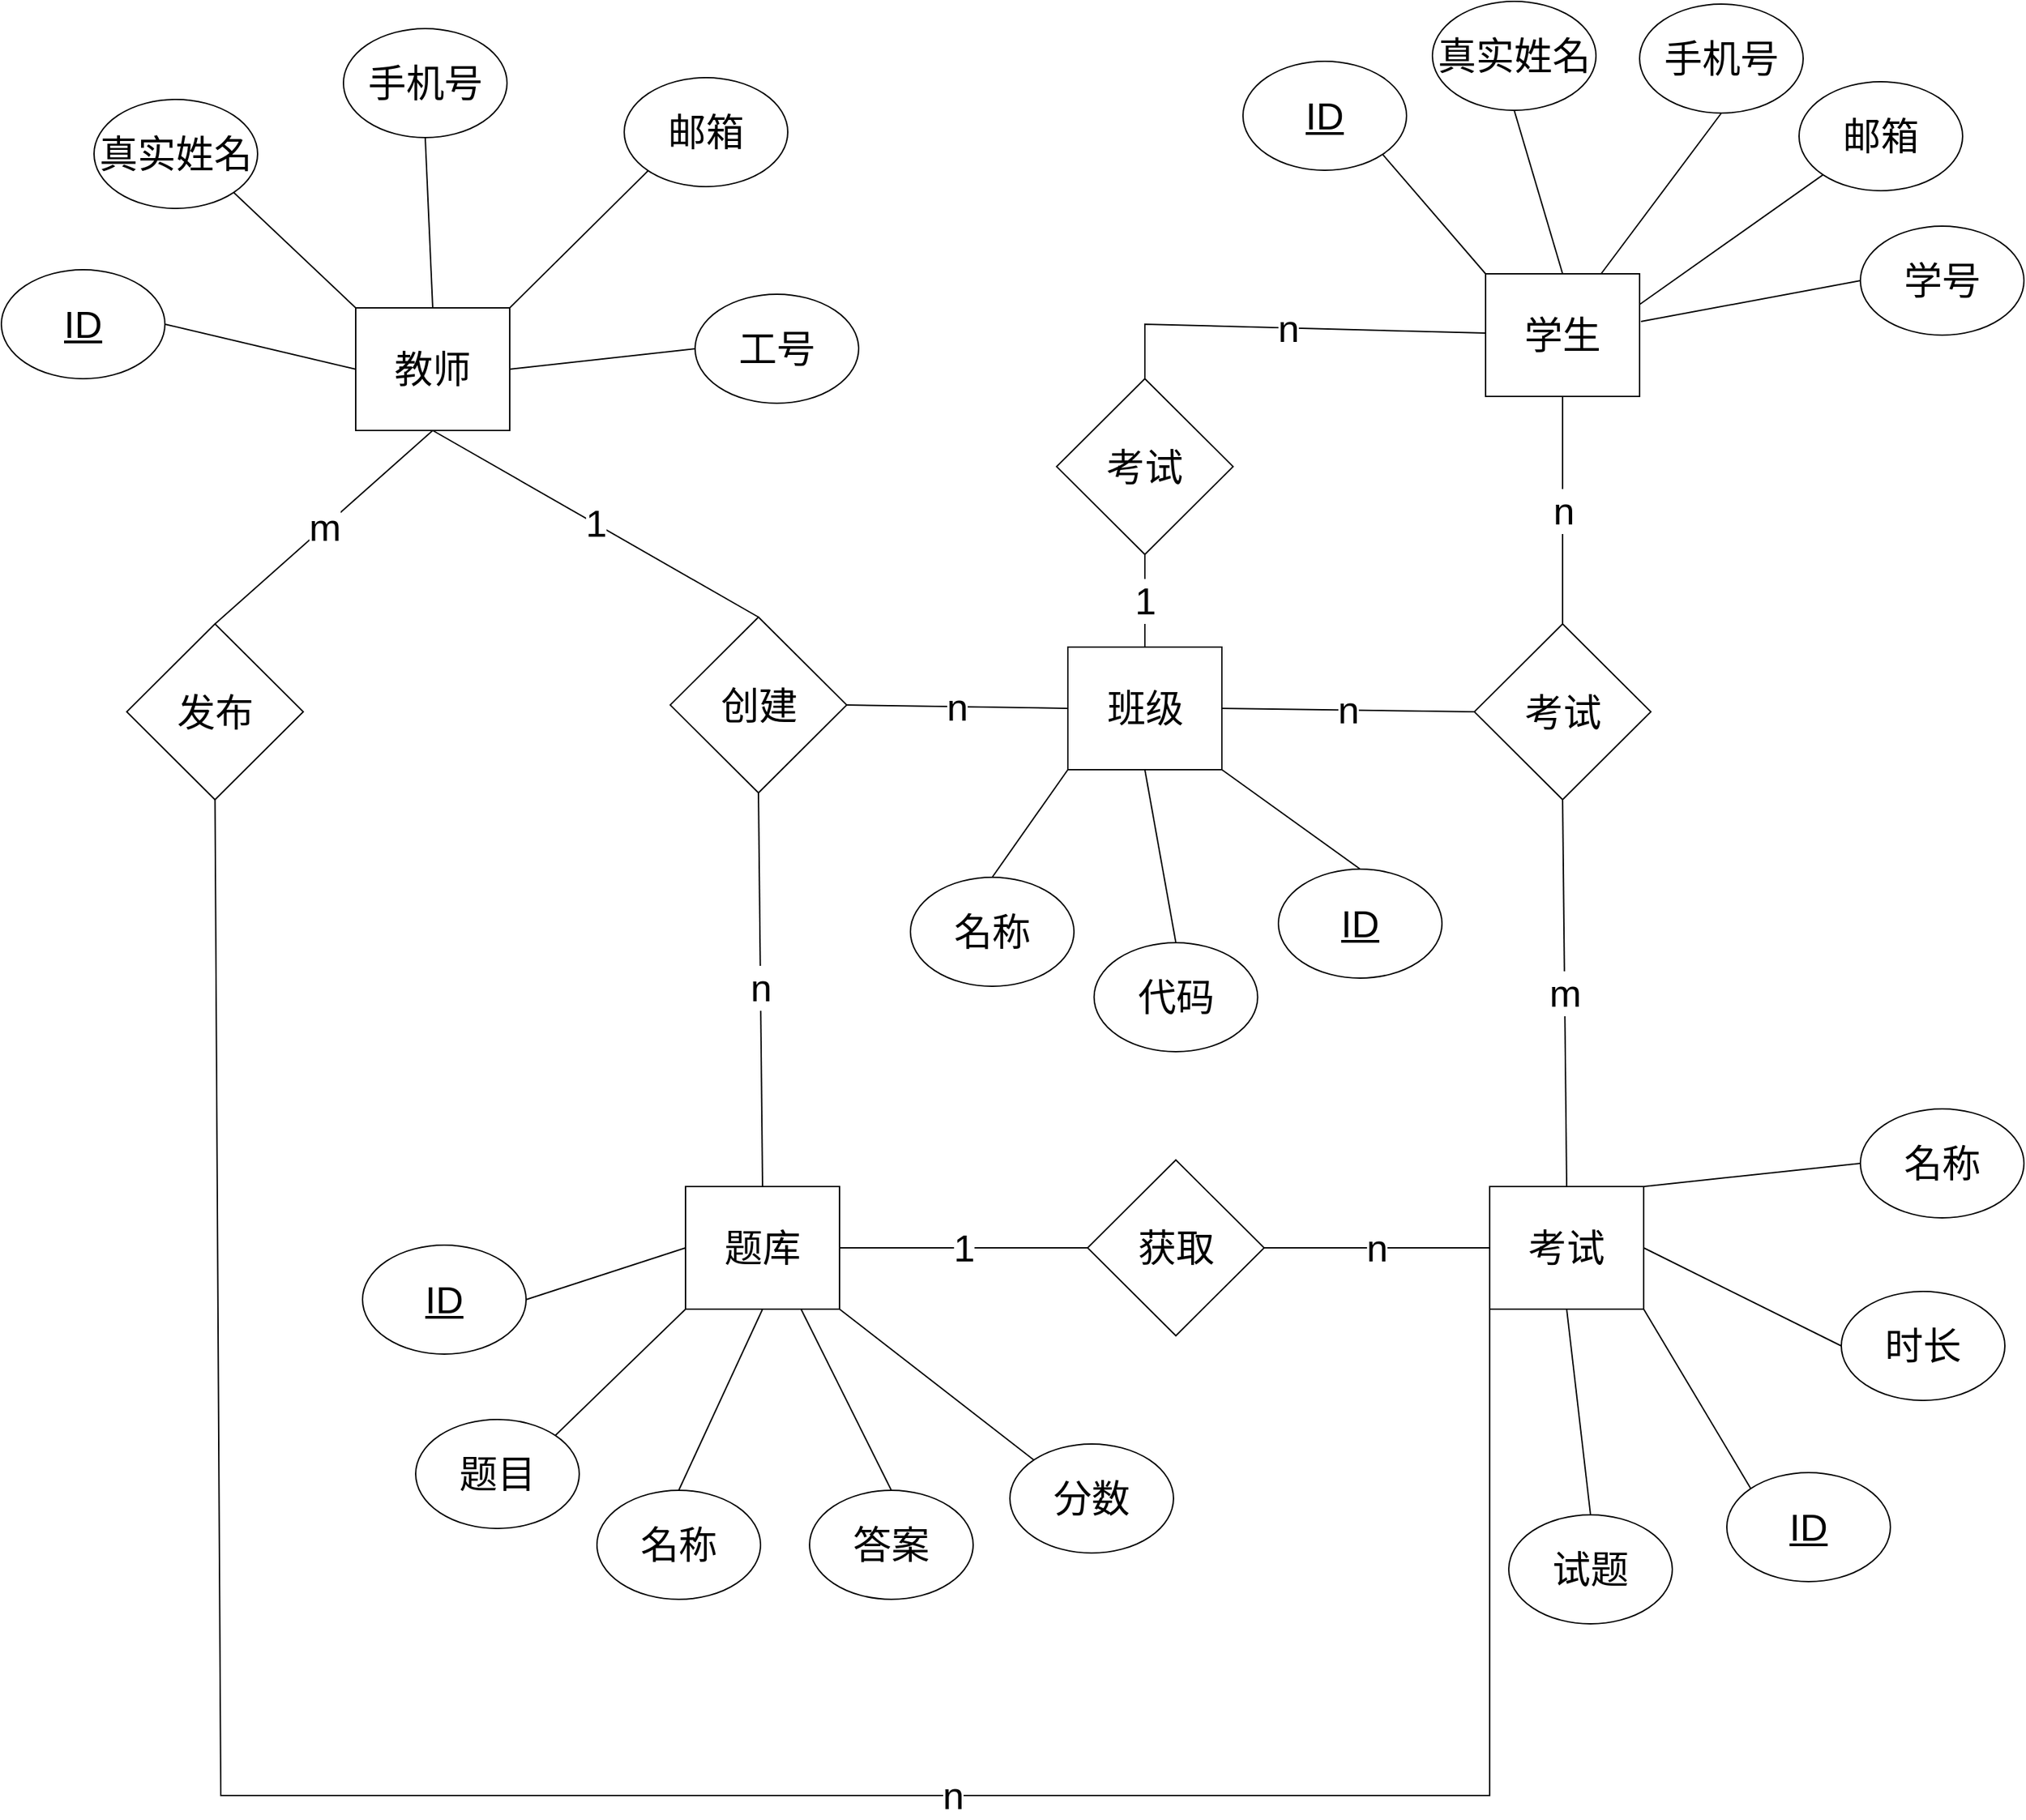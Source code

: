 <mxfile scale="20" border="20">
    <diagram id="CX3G9Xh7dB3GCvSDx5av" name="第 1 页">
        <mxGraphModel dx="2173" dy="1447" grid="0" gridSize="10" guides="1" tooltips="1" connect="1" arrows="1" fold="1" page="0" pageScale="1" pageWidth="1169" pageHeight="827" background="#ffffff" math="0" shadow="0">
            <root>
                <mxCell id="0"/>
                <mxCell id="1" parent="0"/>
                <mxCell id="323" style="edgeStyle=none;html=1;exitX=0.75;exitY=0;exitDx=0;exitDy=0;entryX=0.5;entryY=1;entryDx=0;entryDy=0;strokeColor=#000000;fontSize=28;endArrow=none;endFill=0;" parent="1" source="308" target="315" edge="1">
                    <mxGeometry relative="1" as="geometry"/>
                </mxCell>
                <mxCell id="324" style="edgeStyle=none;html=1;exitX=1;exitY=0.25;exitDx=0;exitDy=0;entryX=0;entryY=1;entryDx=0;entryDy=0;strokeColor=#000000;fontSize=28;endArrow=none;endFill=0;" parent="1" source="308" target="316" edge="1">
                    <mxGeometry relative="1" as="geometry"/>
                </mxCell>
                <mxCell id="325" style="edgeStyle=none;html=1;entryX=0;entryY=0.5;entryDx=0;entryDy=0;strokeColor=#000000;fontSize=28;endArrow=none;endFill=0;" parent="1" target="318" edge="1">
                    <mxGeometry relative="1" as="geometry">
                        <mxPoint x="977" y="-126" as="sourcePoint"/>
                    </mxGeometry>
                </mxCell>
                <mxCell id="362" value="n" style="edgeStyle=none;html=1;exitX=0.5;exitY=1;exitDx=0;exitDy=0;entryX=0.5;entryY=0;entryDx=0;entryDy=0;strokeColor=#000000;fontSize=28;endArrow=none;endFill=0;fontColor=#000000;labelBackgroundColor=#FFFFFF;" parent="1" source="308" target="360" edge="1">
                    <mxGeometry relative="1" as="geometry"/>
                </mxCell>
                <mxCell id="408" style="edgeStyle=none;html=1;exitX=0.5;exitY=0;exitDx=0;exitDy=0;entryX=0.5;entryY=1;entryDx=0;entryDy=0;strokeColor=#000000;fontSize=28;endArrow=none;endFill=0;" parent="1" source="308" target="313" edge="1">
                    <mxGeometry relative="1" as="geometry"/>
                </mxCell>
                <mxCell id="409" style="edgeStyle=none;html=1;exitX=0;exitY=0;exitDx=0;exitDy=0;entryX=1;entryY=1;entryDx=0;entryDy=0;strokeColor=#000000;fontSize=28;endArrow=none;endFill=0;" parent="1" source="308" target="312" edge="1">
                    <mxGeometry relative="1" as="geometry"/>
                </mxCell>
                <mxCell id="308" value="学生" style="rounded=0;whiteSpace=wrap;html=1;fontSize=28;fillColor=#FFFFFF;strokeColor=#000000;fontColor=#000000;" parent="1" vertex="1">
                    <mxGeometry x="863" y="-161" width="113" height="90" as="geometry"/>
                </mxCell>
                <mxCell id="312" value="&lt;u&gt;ID&lt;/u&gt;" style="ellipse;whiteSpace=wrap;html=1;fontSize=28;fillColor=#FFFFFF;strokeColor=#000000;fontColor=#000000;" parent="1" vertex="1">
                    <mxGeometry x="685" y="-317" width="120" height="80" as="geometry"/>
                </mxCell>
                <mxCell id="313" value="真实姓名" style="ellipse;whiteSpace=wrap;html=1;fontSize=28;fillColor=#FFFFFF;strokeColor=#000000;fontColor=#000000;" parent="1" vertex="1">
                    <mxGeometry x="824" y="-361" width="120" height="80" as="geometry"/>
                </mxCell>
                <mxCell id="315" value="手机号" style="ellipse;whiteSpace=wrap;html=1;fontSize=28;fillColor=#FFFFFF;strokeColor=#000000;fontColor=#000000;" parent="1" vertex="1">
                    <mxGeometry x="976" y="-359" width="120" height="80" as="geometry"/>
                </mxCell>
                <mxCell id="316" value="邮箱" style="ellipse;whiteSpace=wrap;html=1;fontSize=28;fillColor=#FFFFFF;strokeColor=#000000;fontColor=#000000;" parent="1" vertex="1">
                    <mxGeometry x="1093" y="-302" width="120" height="80" as="geometry"/>
                </mxCell>
                <mxCell id="318" value="学号" style="ellipse;whiteSpace=wrap;html=1;fontSize=28;fillColor=#FFFFFF;strokeColor=#000000;fontColor=#000000;" parent="1" vertex="1">
                    <mxGeometry x="1138" y="-196" width="120" height="80" as="geometry"/>
                </mxCell>
                <mxCell id="326" value="时长" style="ellipse;whiteSpace=wrap;html=1;fontSize=28;fillColor=#FFFFFF;strokeColor=#000000;fontColor=#000000;" parent="1" vertex="1">
                    <mxGeometry x="1124" y="586" width="120" height="80" as="geometry"/>
                </mxCell>
                <mxCell id="327" value="&lt;u&gt;ID&lt;/u&gt;" style="ellipse;whiteSpace=wrap;html=1;fontSize=28;fillColor=#FFFFFF;strokeColor=#000000;fontColor=#000000;" parent="1" vertex="1">
                    <mxGeometry x="1040" y="719" width="120" height="80" as="geometry"/>
                </mxCell>
                <mxCell id="328" value="试题" style="ellipse;whiteSpace=wrap;html=1;fontSize=28;fillColor=#FFFFFF;strokeColor=#000000;fontColor=#000000;" parent="1" vertex="1">
                    <mxGeometry x="880" y="750" width="120" height="80" as="geometry"/>
                </mxCell>
                <mxCell id="400" style="edgeStyle=none;html=1;exitX=0;exitY=1;exitDx=0;exitDy=0;entryX=1;entryY=0;entryDx=0;entryDy=0;strokeColor=#000000;fontSize=28;endArrow=none;endFill=0;" parent="1" source="330" target="392" edge="1">
                    <mxGeometry relative="1" as="geometry"/>
                </mxCell>
                <mxCell id="401" style="edgeStyle=none;html=1;exitX=0.5;exitY=1;exitDx=0;exitDy=0;strokeColor=#000000;fontSize=28;endArrow=none;endFill=0;entryX=0.5;entryY=0;entryDx=0;entryDy=0;" parent="1" source="330" target="393" edge="1">
                    <mxGeometry relative="1" as="geometry">
                        <mxPoint x="283.844" y="805.812" as="targetPoint"/>
                    </mxGeometry>
                </mxCell>
                <mxCell id="402" style="edgeStyle=none;html=1;exitX=0.75;exitY=1;exitDx=0;exitDy=0;entryX=0.5;entryY=0;entryDx=0;entryDy=0;strokeColor=#000000;fontSize=28;endArrow=none;endFill=0;" parent="1" source="330" target="395" edge="1">
                    <mxGeometry relative="1" as="geometry"/>
                </mxCell>
                <mxCell id="403" style="edgeStyle=none;html=1;exitX=1;exitY=1;exitDx=0;exitDy=0;entryX=0;entryY=0;entryDx=0;entryDy=0;strokeColor=#000000;fontSize=28;endArrow=none;endFill=0;" parent="1" source="330" target="399" edge="1">
                    <mxGeometry relative="1" as="geometry"/>
                </mxCell>
                <mxCell id="478" style="edgeStyle=none;html=1;exitX=0;exitY=0.5;exitDx=0;exitDy=0;entryX=1;entryY=0.5;entryDx=0;entryDy=0;endArrow=none;endFill=0;strokeColor=#000000;" edge="1" parent="1" source="330" target="477">
                    <mxGeometry relative="1" as="geometry"/>
                </mxCell>
                <mxCell id="330" value="题库" style="rounded=0;whiteSpace=wrap;html=1;fontSize=28;fillColor=#FFFFFF;strokeColor=#000000;fontColor=#000000;" parent="1" vertex="1">
                    <mxGeometry x="276" y="509" width="113" height="90" as="geometry"/>
                </mxCell>
                <mxCell id="391" value="n" style="edgeStyle=none;html=1;exitX=0;exitY=0.5;exitDx=0;exitDy=0;entryX=1;entryY=0.5;entryDx=0;entryDy=0;strokeColor=#000000;fontSize=28;endArrow=none;endFill=0;fontColor=#000000;labelBackgroundColor=#FFFFFF;" parent="1" source="331" target="353" edge="1">
                    <mxGeometry relative="1" as="geometry"/>
                </mxCell>
                <mxCell id="427" style="edgeStyle=none;rounded=0;html=1;exitX=1;exitY=0.5;exitDx=0;exitDy=0;entryX=0;entryY=0.5;entryDx=0;entryDy=0;strokeColor=#000000;fontSize=28;endArrow=none;endFill=0;" parent="1" source="331" target="326" edge="1">
                    <mxGeometry relative="1" as="geometry"/>
                </mxCell>
                <mxCell id="429" style="edgeStyle=none;rounded=0;html=1;exitX=0.5;exitY=1;exitDx=0;exitDy=0;entryX=0.5;entryY=0;entryDx=0;entryDy=0;strokeColor=#000000;fontSize=28;endArrow=none;endFill=0;" parent="1" source="331" target="328" edge="1">
                    <mxGeometry relative="1" as="geometry"/>
                </mxCell>
                <mxCell id="467" style="edgeStyle=none;rounded=0;html=1;exitX=1;exitY=0;exitDx=0;exitDy=0;entryX=0;entryY=0.5;entryDx=0;entryDy=0;labelBackgroundColor=#FFFFFF;strokeColor=#000000;fontSize=12;fontColor=#000000;endArrow=none;endFill=0;" parent="1" source="331" target="466" edge="1">
                    <mxGeometry relative="1" as="geometry"/>
                </mxCell>
                <mxCell id="470" style="edgeStyle=none;rounded=0;html=1;exitX=1;exitY=1;exitDx=0;exitDy=0;entryX=0;entryY=0;entryDx=0;entryDy=0;labelBackgroundColor=#FFFFFF;strokeColor=#000000;fontSize=12;fontColor=#000000;endArrow=none;endFill=0;" parent="1" source="331" target="327" edge="1">
                    <mxGeometry relative="1" as="geometry"/>
                </mxCell>
                <mxCell id="331" value="考试" style="rounded=0;whiteSpace=wrap;html=1;fontSize=28;fillColor=#FFFFFF;strokeColor=#000000;fontColor=#000000;" parent="1" vertex="1">
                    <mxGeometry x="866" y="509" width="113" height="90" as="geometry"/>
                </mxCell>
                <mxCell id="383" style="edgeStyle=none;html=1;exitX=0.5;exitY=0;exitDx=0;exitDy=0;entryX=0.5;entryY=1;entryDx=0;entryDy=0;strokeColor=#000000;fontSize=28;endArrow=none;endFill=0;" parent="1" source="332" target="335" edge="1">
                    <mxGeometry relative="1" as="geometry"/>
                </mxCell>
                <mxCell id="384" style="edgeStyle=none;html=1;exitX=1;exitY=0;exitDx=0;exitDy=0;entryX=0;entryY=1;entryDx=0;entryDy=0;strokeColor=#000000;fontSize=28;endArrow=none;endFill=0;" parent="1" source="332" target="337" edge="1">
                    <mxGeometry relative="1" as="geometry"/>
                </mxCell>
                <mxCell id="385" style="edgeStyle=none;html=1;exitX=1;exitY=0.5;exitDx=0;exitDy=0;entryX=0;entryY=0.5;entryDx=0;entryDy=0;strokeColor=#000000;fontSize=28;endArrow=none;endFill=0;" parent="1" source="332" target="338" edge="1">
                    <mxGeometry relative="1" as="geometry"/>
                </mxCell>
                <mxCell id="386" style="edgeStyle=none;html=1;exitX=0;exitY=0.5;exitDx=0;exitDy=0;entryX=1;entryY=0.5;entryDx=0;entryDy=0;strokeColor=#000000;fontSize=28;endArrow=none;endFill=0;" parent="1" source="332" target="333" edge="1">
                    <mxGeometry relative="1" as="geometry"/>
                </mxCell>
                <mxCell id="387" style="edgeStyle=none;html=1;exitX=0;exitY=0;exitDx=0;exitDy=0;entryX=1;entryY=1;entryDx=0;entryDy=0;strokeColor=#000000;fontSize=28;endArrow=none;endFill=0;" parent="1" source="332" target="336" edge="1">
                    <mxGeometry relative="1" as="geometry"/>
                </mxCell>
                <mxCell id="389" value="1" style="edgeStyle=none;html=1;exitX=0.5;exitY=1;exitDx=0;exitDy=0;entryX=0.5;entryY=0;entryDx=0;entryDy=0;strokeColor=#000000;fontSize=28;endArrow=none;endFill=0;labelBackgroundColor=#FFFFFF;fontColor=#000000;" parent="1" source="332" target="347" edge="1">
                    <mxGeometry relative="1" as="geometry"/>
                </mxCell>
                <mxCell id="424" value="m" style="edgeStyle=none;html=1;exitX=0.5;exitY=1;exitDx=0;exitDy=0;entryX=0.5;entryY=0;entryDx=0;entryDy=0;strokeColor=#000000;fontSize=28;endArrow=none;endFill=0;labelBackgroundColor=#FFFFFF;fontColor=#000000;" parent="1" source="332" target="423" edge="1">
                    <mxGeometry relative="1" as="geometry"/>
                </mxCell>
                <mxCell id="332" value="教师" style="rounded=0;whiteSpace=wrap;html=1;fontSize=28;fillColor=#FFFFFF;strokeColor=#000000;fontColor=#000000;" parent="1" vertex="1">
                    <mxGeometry x="34" y="-136" width="113" height="90" as="geometry"/>
                </mxCell>
                <mxCell id="333" value="&lt;u&gt;ID&lt;/u&gt;" style="ellipse;whiteSpace=wrap;html=1;fontSize=28;fillColor=#FFFFFF;strokeColor=#000000;fontColor=#000000;" parent="1" vertex="1">
                    <mxGeometry x="-226" y="-164" width="120" height="80" as="geometry"/>
                </mxCell>
                <mxCell id="335" value="手机号" style="ellipse;whiteSpace=wrap;html=1;fontSize=28;fillColor=#FFFFFF;strokeColor=#000000;fontColor=#000000;" parent="1" vertex="1">
                    <mxGeometry x="25" y="-341" width="120" height="80" as="geometry"/>
                </mxCell>
                <mxCell id="336" value="真实姓名" style="ellipse;whiteSpace=wrap;html=1;fontSize=28;fillColor=#FFFFFF;strokeColor=#000000;fontColor=#000000;" parent="1" vertex="1">
                    <mxGeometry x="-158" y="-289" width="120" height="80" as="geometry"/>
                </mxCell>
                <mxCell id="337" value="邮箱" style="ellipse;whiteSpace=wrap;html=1;fontSize=28;fillColor=#FFFFFF;strokeColor=#000000;fontColor=#000000;" parent="1" vertex="1">
                    <mxGeometry x="231" y="-305" width="120" height="80" as="geometry"/>
                </mxCell>
                <mxCell id="338" value="工号" style="ellipse;whiteSpace=wrap;html=1;fontSize=28;fillColor=#FFFFFF;strokeColor=#000000;fontColor=#000000;" parent="1" vertex="1">
                    <mxGeometry x="283" y="-146" width="120" height="80" as="geometry"/>
                </mxCell>
                <mxCell id="390" value="n" style="edgeStyle=none;html=1;exitX=0.5;exitY=1;exitDx=0;exitDy=0;entryX=0.5;entryY=0;entryDx=0;entryDy=0;strokeColor=#000000;fontSize=28;endArrow=none;endFill=0;labelBackgroundColor=#FFFFFF;fontColor=#000000;" parent="1" source="347" target="330" edge="1">
                    <mxGeometry x="-0.012" relative="1" as="geometry">
                        <mxPoint as="offset"/>
                    </mxGeometry>
                </mxCell>
                <mxCell id="347" value="创建" style="rhombus;whiteSpace=wrap;html=1;fontSize=28;fillColor=#FFFFFF;strokeColor=#000000;fontColor=#000000;" parent="1" vertex="1">
                    <mxGeometry x="264.75" y="91" width="129.5" height="129" as="geometry"/>
                </mxCell>
                <mxCell id="355" value="1" style="edgeStyle=none;html=1;exitX=0;exitY=0.5;exitDx=0;exitDy=0;entryX=1;entryY=0.5;entryDx=0;entryDy=0;strokeColor=#000000;fontSize=28;fontColor=#000000;labelBackgroundColor=#FFFFFF;endArrow=none;endFill=0;" parent="1" source="353" target="330" edge="1">
                    <mxGeometry relative="1" as="geometry"/>
                </mxCell>
                <mxCell id="353" value="获取" style="rhombus;whiteSpace=wrap;html=1;fontSize=28;fillColor=#FFFFFF;strokeColor=#000000;fontColor=#000000;" parent="1" vertex="1">
                    <mxGeometry x="571" y="489.5" width="129.5" height="129" as="geometry"/>
                </mxCell>
                <mxCell id="363" value="m" style="edgeStyle=none;html=1;exitX=0.5;exitY=1;exitDx=0;exitDy=0;entryX=0.5;entryY=0;entryDx=0;entryDy=0;strokeColor=#000000;fontSize=28;endArrow=none;endFill=0;labelBackgroundColor=#FFFFFF;fontColor=#000000;" parent="1" source="360" target="331" edge="1">
                    <mxGeometry relative="1" as="geometry"/>
                </mxCell>
                <mxCell id="360" value="考试" style="rhombus;whiteSpace=wrap;html=1;fontSize=28;fillColor=#FFFFFF;strokeColor=#000000;fontColor=#000000;" parent="1" vertex="1">
                    <mxGeometry x="854.75" y="96" width="129.5" height="129" as="geometry"/>
                </mxCell>
                <mxCell id="392" value="题目" style="ellipse;whiteSpace=wrap;html=1;fontSize=28;fillColor=#FFFFFF;strokeColor=#000000;fontColor=#000000;" parent="1" vertex="1">
                    <mxGeometry x="78" y="680" width="120" height="80" as="geometry"/>
                </mxCell>
                <mxCell id="393" value="名称" style="ellipse;whiteSpace=wrap;html=1;fontSize=28;fillColor=#FFFFFF;strokeColor=#000000;fontColor=#000000;" parent="1" vertex="1">
                    <mxGeometry x="211" y="732" width="120" height="80" as="geometry"/>
                </mxCell>
                <mxCell id="395" value="答案" style="ellipse;whiteSpace=wrap;html=1;fontSize=28;fillColor=#FFFFFF;strokeColor=#000000;fontColor=#000000;" parent="1" vertex="1">
                    <mxGeometry x="367" y="732" width="120" height="80" as="geometry"/>
                </mxCell>
                <mxCell id="399" value="分数" style="ellipse;whiteSpace=wrap;html=1;fontSize=28;fillColor=#FFFFFF;strokeColor=#000000;fontColor=#000000;" parent="1" vertex="1">
                    <mxGeometry x="514" y="698" width="120" height="80" as="geometry"/>
                </mxCell>
                <mxCell id="434" value="n" style="edgeStyle=none;rounded=0;html=1;exitX=0.5;exitY=1;exitDx=0;exitDy=0;entryX=0;entryY=1;entryDx=0;entryDy=0;strokeColor=#000000;fontSize=28;endArrow=none;endFill=0;labelBackgroundColor=#FFFFFF;fontColor=#000000;" parent="1" source="423" target="331" edge="1">
                    <mxGeometry x="0.257" relative="1" as="geometry">
                        <Array as="points">
                            <mxPoint x="-65" y="956"/>
                            <mxPoint x="866" y="956"/>
                        </Array>
                        <mxPoint x="717" y="686" as="targetPoint"/>
                        <mxPoint x="-1" as="offset"/>
                    </mxGeometry>
                </mxCell>
                <mxCell id="423" value="发布" style="rhombus;whiteSpace=wrap;html=1;fontSize=28;fillColor=#FFFFFF;strokeColor=#000000;fontColor=#000000;" parent="1" vertex="1">
                    <mxGeometry x="-134" y="96" width="129.5" height="129" as="geometry"/>
                </mxCell>
                <mxCell id="474" style="edgeStyle=none;rounded=0;html=1;exitX=0;exitY=1;exitDx=0;exitDy=0;entryX=0.5;entryY=0;entryDx=0;entryDy=0;labelBackgroundColor=#FFFFFF;strokeColor=#000000;fontSize=12;fontColor=#000000;endArrow=none;endFill=0;" parent="1" source="446" target="471" edge="1">
                    <mxGeometry relative="1" as="geometry"/>
                </mxCell>
                <mxCell id="475" style="edgeStyle=none;rounded=0;html=1;exitX=0.5;exitY=1;exitDx=0;exitDy=0;entryX=0.5;entryY=0;entryDx=0;entryDy=0;labelBackgroundColor=#FFFFFF;strokeColor=#000000;fontSize=12;fontColor=#000000;endArrow=none;endFill=0;" parent="1" source="446" target="472" edge="1">
                    <mxGeometry relative="1" as="geometry"/>
                </mxCell>
                <mxCell id="476" style="edgeStyle=none;rounded=0;html=1;exitX=1;exitY=1;exitDx=0;exitDy=0;entryX=0.5;entryY=0;entryDx=0;entryDy=0;labelBackgroundColor=#FFFFFF;strokeColor=#000000;fontSize=12;fontColor=#000000;endArrow=none;endFill=0;" parent="1" source="446" target="473" edge="1">
                    <mxGeometry relative="1" as="geometry"/>
                </mxCell>
                <mxCell id="446" value="班级" style="rounded=0;whiteSpace=wrap;html=1;fontSize=28;fillColor=#FFFFFF;strokeColor=#000000;fontColor=#000000;" parent="1" vertex="1">
                    <mxGeometry x="556.5" y="113" width="113" height="90" as="geometry"/>
                </mxCell>
                <mxCell id="456" value="n" style="edgeStyle=none;html=1;exitX=1;exitY=0.5;exitDx=0;exitDy=0;entryX=0;entryY=0.5;entryDx=0;entryDy=0;strokeColor=#000000;fontSize=28;endArrow=none;endFill=0;labelBackgroundColor=#FFFFFF;fontColor=#000000;" parent="1" source="347" target="446" edge="1">
                    <mxGeometry relative="1" as="geometry">
                        <mxPoint x="110.5" y="-26" as="sourcePoint"/>
                        <mxPoint x="349.5" y="130" as="targetPoint"/>
                    </mxGeometry>
                </mxCell>
                <mxCell id="457" value="n" style="edgeStyle=none;html=1;strokeColor=#000000;fontSize=28;endArrow=none;endFill=0;labelBackgroundColor=#FFFFFF;fontColor=#000000;exitX=0.5;exitY=0;exitDx=0;exitDy=0;rounded=0;" parent="1" source="461" target="308" edge="1">
                    <mxGeometry relative="1" as="geometry">
                        <mxPoint x="605" y="-116" as="sourcePoint"/>
                        <mxPoint x="566.5" y="184.5" as="targetPoint"/>
                        <Array as="points">
                            <mxPoint x="613" y="-124"/>
                        </Array>
                    </mxGeometry>
                </mxCell>
                <mxCell id="460" value="n" style="edgeStyle=none;html=1;exitX=1;exitY=0.5;exitDx=0;exitDy=0;entryX=0;entryY=0.5;entryDx=0;entryDy=0;strokeColor=#000000;fontSize=28;endArrow=none;endFill=0;fontColor=#000000;labelBackgroundColor=#FFFFFF;" parent="1" source="446" target="360" edge="1">
                    <mxGeometry relative="1" as="geometry">
                        <mxPoint x="929.5" y="-61" as="sourcePoint"/>
                        <mxPoint x="929.5" y="106" as="targetPoint"/>
                    </mxGeometry>
                </mxCell>
                <mxCell id="461" value="考试" style="rhombus;whiteSpace=wrap;html=1;fontSize=28;fillColor=#FFFFFF;strokeColor=#000000;fontColor=#000000;" parent="1" vertex="1">
                    <mxGeometry x="548.25" y="-84" width="129.5" height="129" as="geometry"/>
                </mxCell>
                <mxCell id="462" value="1" style="edgeStyle=none;html=1;exitX=0.5;exitY=1;exitDx=0;exitDy=0;entryX=0.5;entryY=0;entryDx=0;entryDy=0;strokeColor=#000000;fontSize=28;endArrow=none;endFill=0;labelBackgroundColor=#FFFFFF;fontColor=#000000;" parent="1" source="461" target="446" edge="1">
                    <mxGeometry relative="1" as="geometry">
                        <mxPoint x="100.5" y="-36" as="sourcePoint"/>
                        <mxPoint x="339.5" y="101" as="targetPoint"/>
                    </mxGeometry>
                </mxCell>
                <mxCell id="466" value="名称" style="ellipse;whiteSpace=wrap;html=1;fontSize=28;fillColor=#FFFFFF;strokeColor=#000000;fontColor=#000000;" parent="1" vertex="1">
                    <mxGeometry x="1138" y="452" width="120" height="80" as="geometry"/>
                </mxCell>
                <mxCell id="471" value="名称" style="ellipse;whiteSpace=wrap;html=1;fontSize=28;fillColor=#FFFFFF;strokeColor=#000000;fontColor=#000000;" parent="1" vertex="1">
                    <mxGeometry x="441" y="282" width="120" height="80" as="geometry"/>
                </mxCell>
                <mxCell id="472" value="代码" style="ellipse;whiteSpace=wrap;html=1;fontSize=28;fillColor=#FFFFFF;strokeColor=#000000;fontColor=#000000;" parent="1" vertex="1">
                    <mxGeometry x="575.75" y="330" width="120" height="80" as="geometry"/>
                </mxCell>
                <mxCell id="473" value="&lt;u&gt;ID&lt;/u&gt;" style="ellipse;whiteSpace=wrap;html=1;fontSize=28;fillColor=#FFFFFF;strokeColor=#000000;fontColor=#000000;" parent="1" vertex="1">
                    <mxGeometry x="711" y="276" width="120" height="80" as="geometry"/>
                </mxCell>
                <mxCell id="477" value="&lt;u&gt;ID&lt;/u&gt;" style="ellipse;whiteSpace=wrap;html=1;fontSize=28;fillColor=#FFFFFF;strokeColor=#000000;fontColor=#000000;" vertex="1" parent="1">
                    <mxGeometry x="39" y="552" width="120" height="80" as="geometry"/>
                </mxCell>
            </root>
        </mxGraphModel>
    </diagram>
</mxfile>